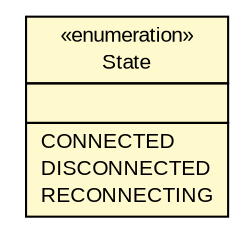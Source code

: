 #!/usr/local/bin/dot
#
# Class diagram 
# Generated by UMLGraph version R5_6 (http://www.umlgraph.org/)
#

digraph G {
	edge [fontname="arial",fontsize=10,labelfontname="arial",labelfontsize=10];
	node [fontname="arial",fontsize=10,shape=plaintext];
	nodesep=0.25;
	ranksep=0.5;
	// de.fhg.fit.biomos.sensorplatform.tools.Gatttool.State
	c3110 [label=<<table title="de.fhg.fit.biomos.sensorplatform.tools.Gatttool.State" border="0" cellborder="1" cellspacing="0" cellpadding="2" port="p" bgcolor="lemonChiffon" href="./Gatttool.State.html">
		<tr><td><table border="0" cellspacing="0" cellpadding="1">
<tr><td align="center" balign="center"> &#171;enumeration&#187; </td></tr>
<tr><td align="center" balign="center"> State </td></tr>
		</table></td></tr>
		<tr><td><table border="0" cellspacing="0" cellpadding="1">
<tr><td align="left" balign="left">  </td></tr>
		</table></td></tr>
		<tr><td><table border="0" cellspacing="0" cellpadding="1">
<tr><td align="left" balign="left"> CONNECTED </td></tr>
<tr><td align="left" balign="left"> DISCONNECTED </td></tr>
<tr><td align="left" balign="left"> RECONNECTING </td></tr>
		</table></td></tr>
		</table>>, URL="./Gatttool.State.html", fontname="arial", fontcolor="black", fontsize=10.0];
}

